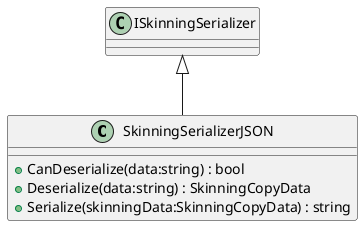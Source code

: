 @startuml
class SkinningSerializerJSON {
    + CanDeserialize(data:string) : bool
    + Deserialize(data:string) : SkinningCopyData
    + Serialize(skinningData:SkinningCopyData) : string
}
ISkinningSerializer <|-- SkinningSerializerJSON
@enduml
